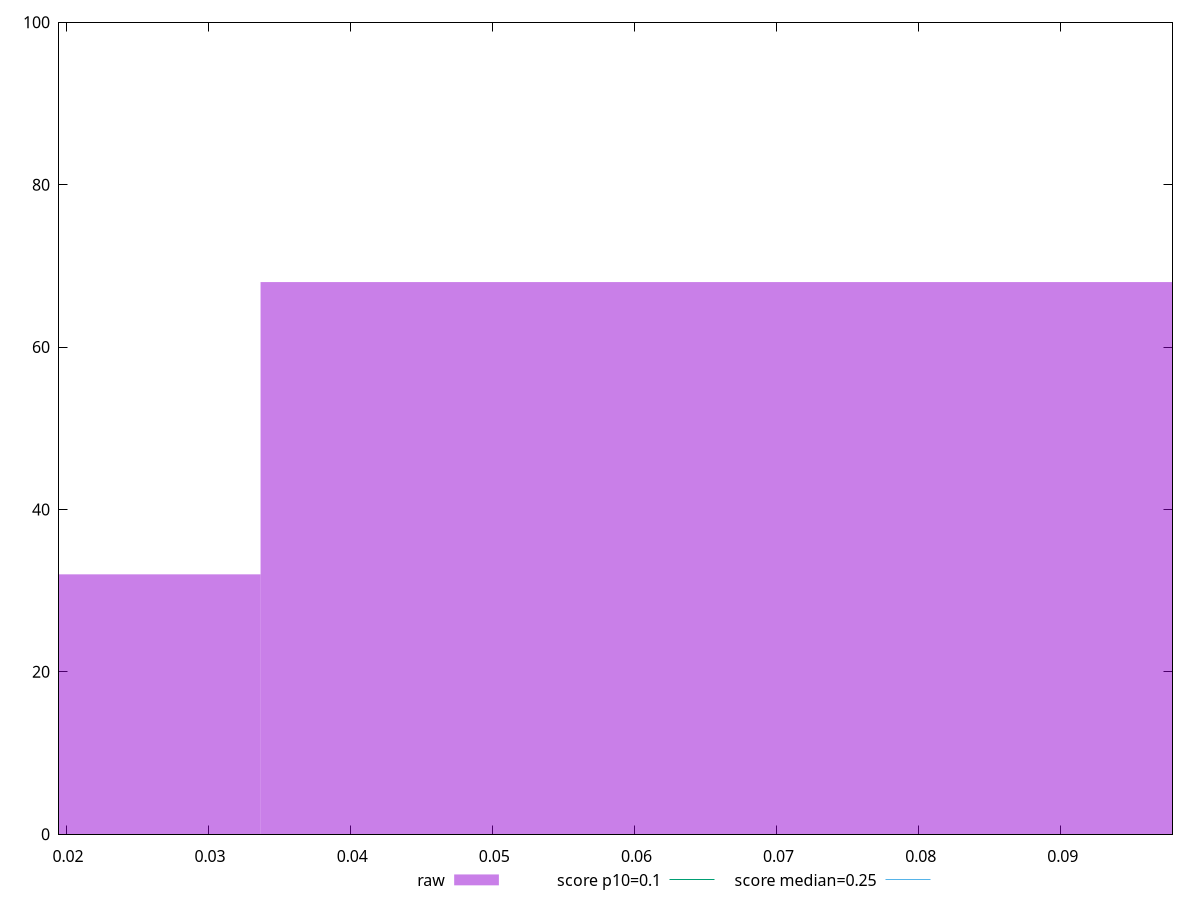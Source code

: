 reset

$raw <<EOF
0.067380091329286 68
0 32
EOF

set key outside below
set boxwidth 0.067380091329286
set xrange [0.019506835937499998:0.09786528152889677]
set yrange [0:100]
set trange [0:100]
set style fill transparent solid 0.5 noborder

set parametric
set terminal svg size 640, 490 enhanced background rgb 'white'
set output "report/report_00029_2021-02-24T13-36-40.390Z/cumulative-layout-shift/samples/music/raw/histogram.svg"

plot $raw title "raw" with boxes, \
     0.1,t title "score p10=0.1", \
     0.25,t title "score median=0.25"

reset
